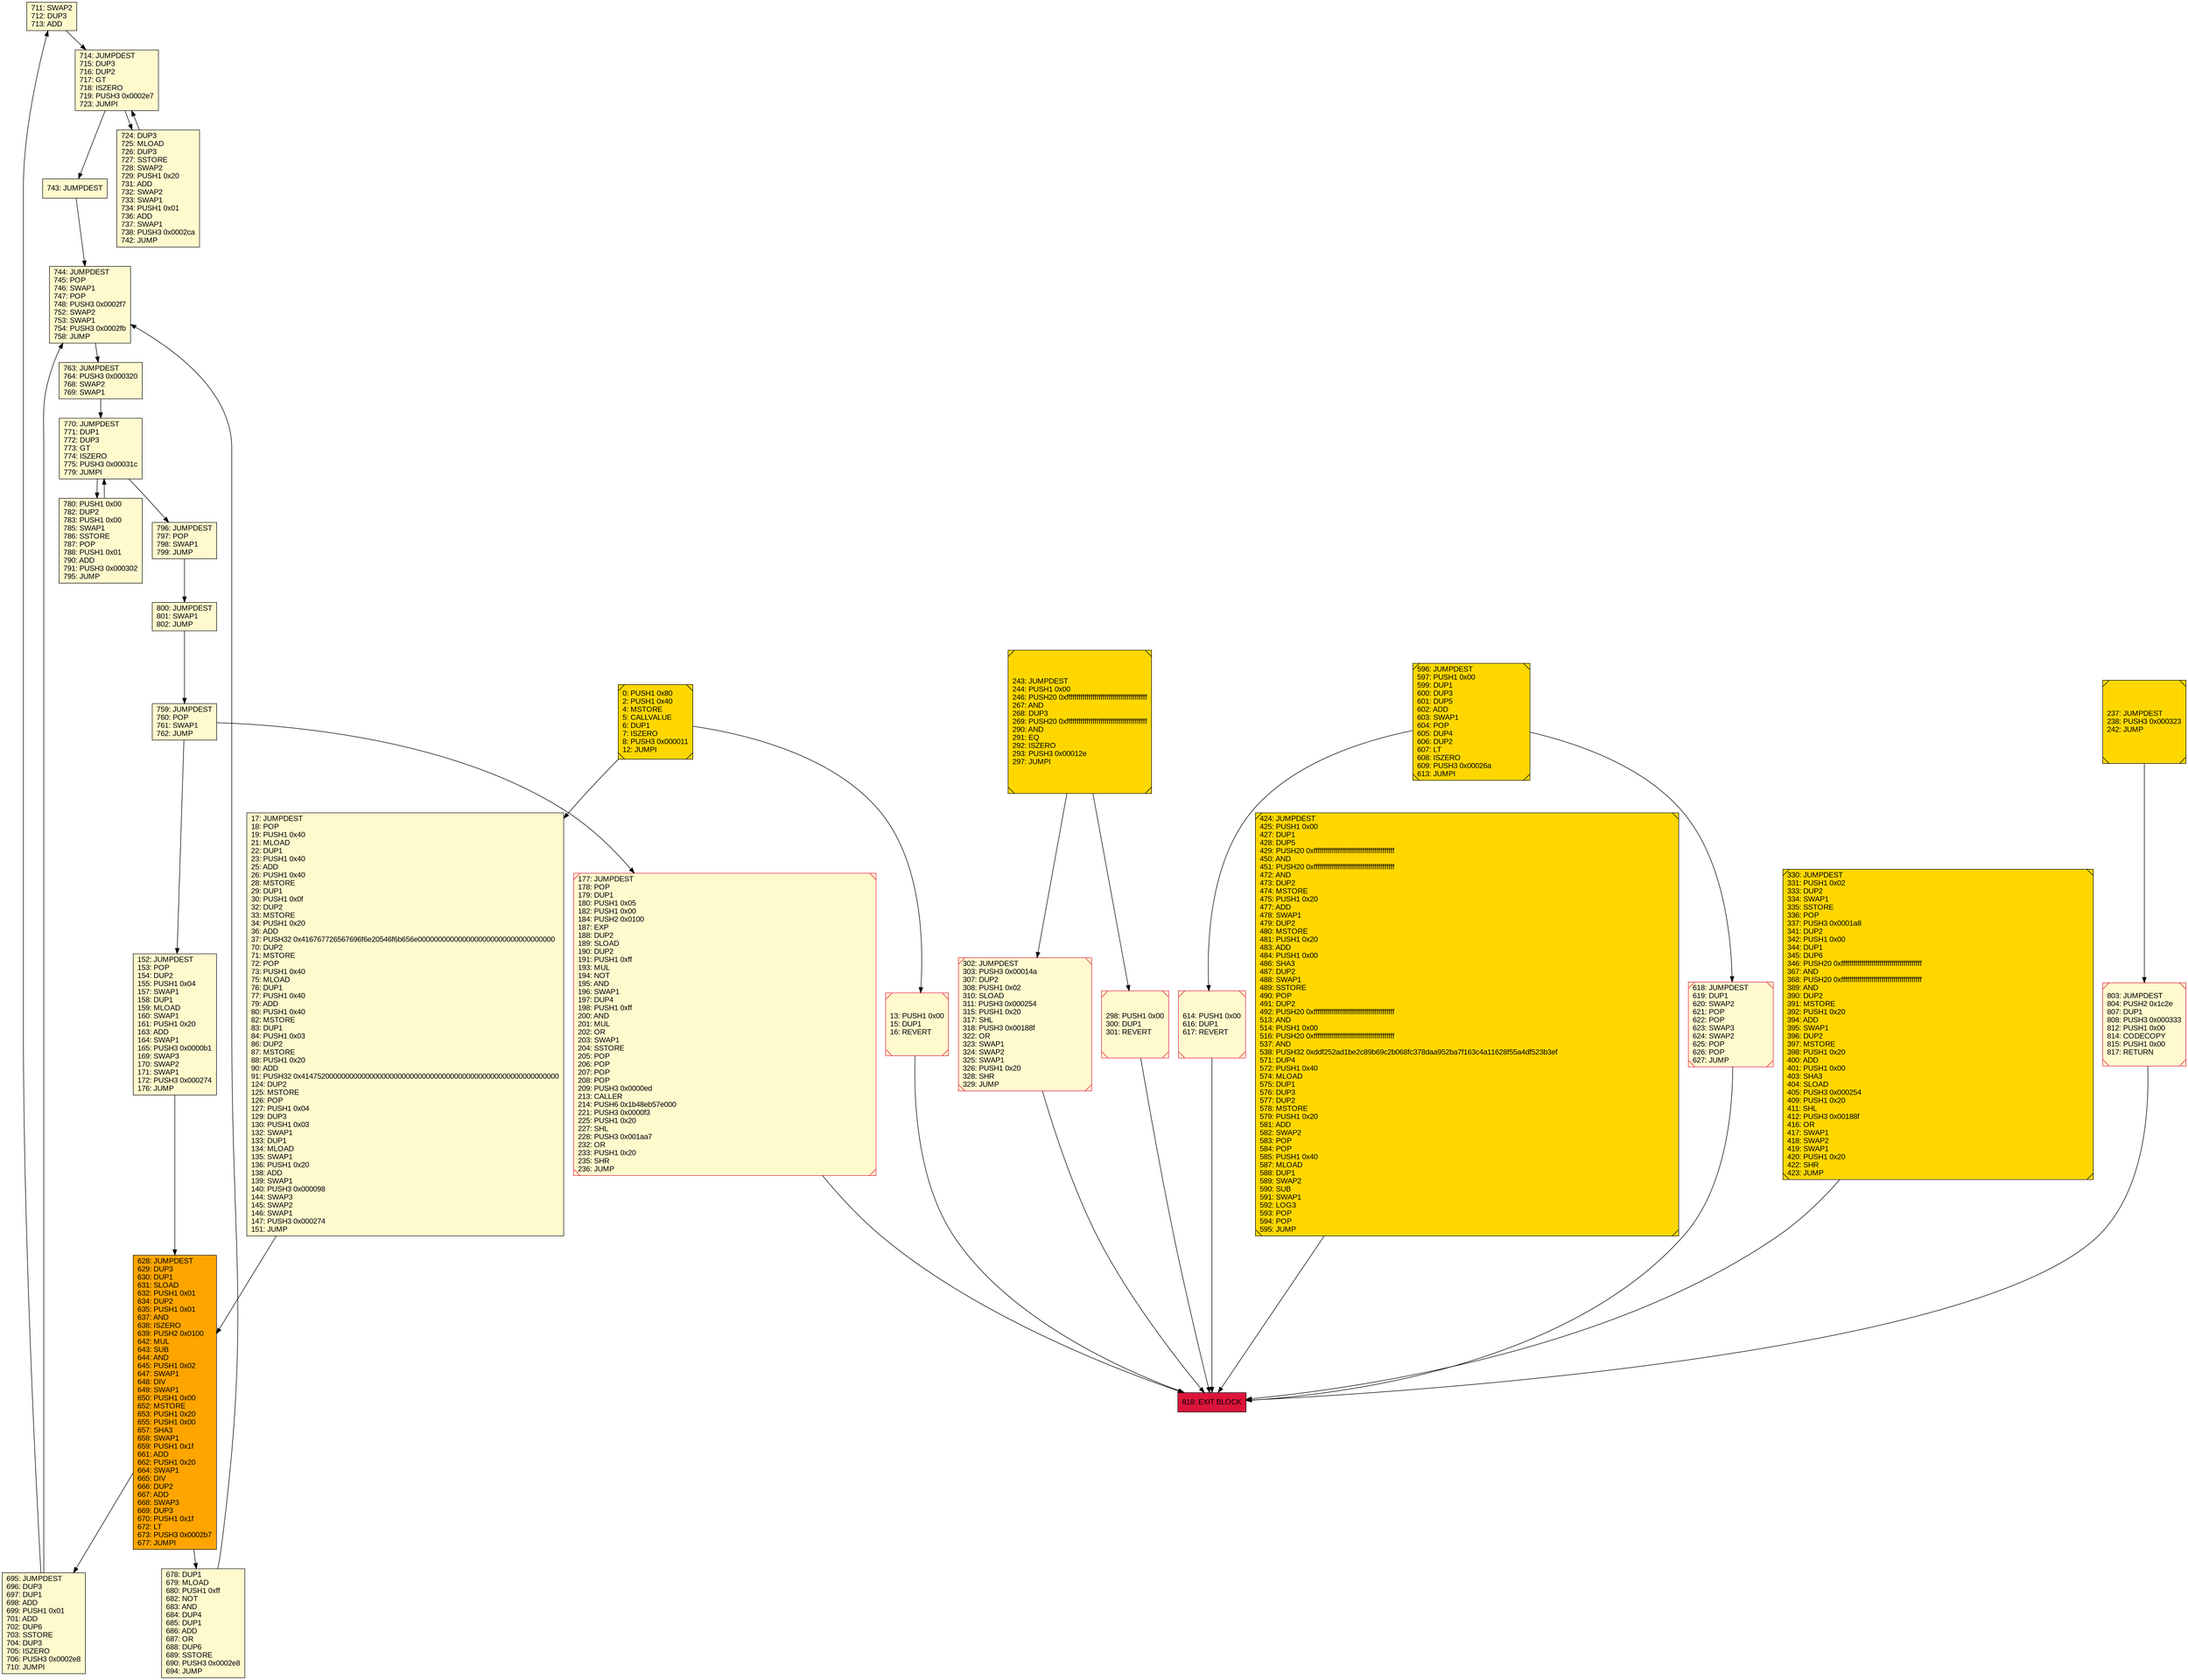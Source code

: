digraph G {
bgcolor=transparent rankdir=UD;
node [shape=box style=filled color=black fillcolor=white fontname=arial fontcolor=black];
711 [label="711: SWAP2\l712: DUP3\l713: ADD\l" fillcolor=lemonchiffon ];
770 [label="770: JUMPDEST\l771: DUP1\l772: DUP3\l773: GT\l774: ISZERO\l775: PUSH3 0x00031c\l779: JUMPI\l" fillcolor=lemonchiffon ];
614 [label="614: PUSH1 0x00\l616: DUP1\l617: REVERT\l" fillcolor=lemonchiffon shape=Msquare color=crimson ];
618 [label="618: JUMPDEST\l619: DUP1\l620: SWAP2\l621: POP\l622: POP\l623: SWAP3\l624: SWAP2\l625: POP\l626: POP\l627: JUMP\l" fillcolor=lemonchiffon shape=Msquare color=crimson ];
298 [label="298: PUSH1 0x00\l300: DUP1\l301: REVERT\l" fillcolor=lemonchiffon shape=Msquare color=crimson ];
796 [label="796: JUMPDEST\l797: POP\l798: SWAP1\l799: JUMP\l" fillcolor=lemonchiffon ];
302 [label="302: JUMPDEST\l303: PUSH3 0x00014a\l307: DUP2\l308: PUSH1 0x02\l310: SLOAD\l311: PUSH3 0x000254\l315: PUSH1 0x20\l317: SHL\l318: PUSH3 0x00188f\l322: OR\l323: SWAP1\l324: SWAP2\l325: SWAP1\l326: PUSH1 0x20\l328: SHR\l329: JUMP\l" fillcolor=lemonchiffon shape=Msquare color=crimson ];
0 [label="0: PUSH1 0x80\l2: PUSH1 0x40\l4: MSTORE\l5: CALLVALUE\l6: DUP1\l7: ISZERO\l8: PUSH3 0x000011\l12: JUMPI\l" fillcolor=lemonchiffon shape=Msquare fillcolor=gold ];
152 [label="152: JUMPDEST\l153: POP\l154: DUP2\l155: PUSH1 0x04\l157: SWAP1\l158: DUP1\l159: MLOAD\l160: SWAP1\l161: PUSH1 0x20\l163: ADD\l164: SWAP1\l165: PUSH3 0x0000b1\l169: SWAP3\l170: SWAP2\l171: SWAP1\l172: PUSH3 0x000274\l176: JUMP\l" fillcolor=lemonchiffon ];
424 [label="424: JUMPDEST\l425: PUSH1 0x00\l427: DUP1\l428: DUP5\l429: PUSH20 0xffffffffffffffffffffffffffffffffffffffff\l450: AND\l451: PUSH20 0xffffffffffffffffffffffffffffffffffffffff\l472: AND\l473: DUP2\l474: MSTORE\l475: PUSH1 0x20\l477: ADD\l478: SWAP1\l479: DUP2\l480: MSTORE\l481: PUSH1 0x20\l483: ADD\l484: PUSH1 0x00\l486: SHA3\l487: DUP2\l488: SWAP1\l489: SSTORE\l490: POP\l491: DUP2\l492: PUSH20 0xffffffffffffffffffffffffffffffffffffffff\l513: AND\l514: PUSH1 0x00\l516: PUSH20 0xffffffffffffffffffffffffffffffffffffffff\l537: AND\l538: PUSH32 0xddf252ad1be2c89b69c2b068fc378daa952ba7f163c4a11628f55a4df523b3ef\l571: DUP4\l572: PUSH1 0x40\l574: MLOAD\l575: DUP1\l576: DUP3\l577: DUP2\l578: MSTORE\l579: PUSH1 0x20\l581: ADD\l582: SWAP2\l583: POP\l584: POP\l585: PUSH1 0x40\l587: MLOAD\l588: DUP1\l589: SWAP2\l590: SUB\l591: SWAP1\l592: LOG3\l593: POP\l594: POP\l595: JUMP\l" fillcolor=lemonchiffon shape=Msquare fillcolor=gold ];
800 [label="800: JUMPDEST\l801: SWAP1\l802: JUMP\l" fillcolor=lemonchiffon ];
803 [label="803: JUMPDEST\l804: PUSH2 0x1c2e\l807: DUP1\l808: PUSH3 0x000333\l812: PUSH1 0x00\l814: CODECOPY\l815: PUSH1 0x00\l817: RETURN\l" fillcolor=lemonchiffon shape=Msquare color=crimson ];
744 [label="744: JUMPDEST\l745: POP\l746: SWAP1\l747: POP\l748: PUSH3 0x0002f7\l752: SWAP2\l753: SWAP1\l754: PUSH3 0x0002fb\l758: JUMP\l" fillcolor=lemonchiffon ];
237 [label="237: JUMPDEST\l238: PUSH3 0x000323\l242: JUMP\l" fillcolor=lemonchiffon shape=Msquare fillcolor=gold ];
330 [label="330: JUMPDEST\l331: PUSH1 0x02\l333: DUP2\l334: SWAP1\l335: SSTORE\l336: POP\l337: PUSH3 0x0001a8\l341: DUP2\l342: PUSH1 0x00\l344: DUP1\l345: DUP6\l346: PUSH20 0xffffffffffffffffffffffffffffffffffffffff\l367: AND\l368: PUSH20 0xffffffffffffffffffffffffffffffffffffffff\l389: AND\l390: DUP2\l391: MSTORE\l392: PUSH1 0x20\l394: ADD\l395: SWAP1\l396: DUP2\l397: MSTORE\l398: PUSH1 0x20\l400: ADD\l401: PUSH1 0x00\l403: SHA3\l404: SLOAD\l405: PUSH3 0x000254\l409: PUSH1 0x20\l411: SHL\l412: PUSH3 0x00188f\l416: OR\l417: SWAP1\l418: SWAP2\l419: SWAP1\l420: PUSH1 0x20\l422: SHR\l423: JUMP\l" fillcolor=lemonchiffon shape=Msquare fillcolor=gold ];
678 [label="678: DUP1\l679: MLOAD\l680: PUSH1 0xff\l682: NOT\l683: AND\l684: DUP4\l685: DUP1\l686: ADD\l687: OR\l688: DUP6\l689: SSTORE\l690: PUSH3 0x0002e8\l694: JUMP\l" fillcolor=lemonchiffon ];
177 [label="177: JUMPDEST\l178: POP\l179: DUP1\l180: PUSH1 0x05\l182: PUSH1 0x00\l184: PUSH2 0x0100\l187: EXP\l188: DUP2\l189: SLOAD\l190: DUP2\l191: PUSH1 0xff\l193: MUL\l194: NOT\l195: AND\l196: SWAP1\l197: DUP4\l198: PUSH1 0xff\l200: AND\l201: MUL\l202: OR\l203: SWAP1\l204: SSTORE\l205: POP\l206: POP\l207: POP\l208: POP\l209: PUSH3 0x0000ed\l213: CALLER\l214: PUSH6 0x1b48eb57e000\l221: PUSH3 0x0000f3\l225: PUSH1 0x20\l227: SHL\l228: PUSH3 0x001aa7\l232: OR\l233: PUSH1 0x20\l235: SHR\l236: JUMP\l" fillcolor=lemonchiffon shape=Msquare color=crimson ];
724 [label="724: DUP3\l725: MLOAD\l726: DUP3\l727: SSTORE\l728: SWAP2\l729: PUSH1 0x20\l731: ADD\l732: SWAP2\l733: SWAP1\l734: PUSH1 0x01\l736: ADD\l737: SWAP1\l738: PUSH3 0x0002ca\l742: JUMP\l" fillcolor=lemonchiffon ];
759 [label="759: JUMPDEST\l760: POP\l761: SWAP1\l762: JUMP\l" fillcolor=lemonchiffon ];
695 [label="695: JUMPDEST\l696: DUP3\l697: DUP1\l698: ADD\l699: PUSH1 0x01\l701: ADD\l702: DUP6\l703: SSTORE\l704: DUP3\l705: ISZERO\l706: PUSH3 0x0002e8\l710: JUMPI\l" fillcolor=lemonchiffon ];
743 [label="743: JUMPDEST\l" fillcolor=lemonchiffon ];
13 [label="13: PUSH1 0x00\l15: DUP1\l16: REVERT\l" fillcolor=lemonchiffon shape=Msquare color=crimson ];
714 [label="714: JUMPDEST\l715: DUP3\l716: DUP2\l717: GT\l718: ISZERO\l719: PUSH3 0x0002e7\l723: JUMPI\l" fillcolor=lemonchiffon ];
628 [label="628: JUMPDEST\l629: DUP3\l630: DUP1\l631: SLOAD\l632: PUSH1 0x01\l634: DUP2\l635: PUSH1 0x01\l637: AND\l638: ISZERO\l639: PUSH2 0x0100\l642: MUL\l643: SUB\l644: AND\l645: PUSH1 0x02\l647: SWAP1\l648: DIV\l649: SWAP1\l650: PUSH1 0x00\l652: MSTORE\l653: PUSH1 0x20\l655: PUSH1 0x00\l657: SHA3\l658: SWAP1\l659: PUSH1 0x1f\l661: ADD\l662: PUSH1 0x20\l664: SWAP1\l665: DIV\l666: DUP2\l667: ADD\l668: SWAP3\l669: DUP3\l670: PUSH1 0x1f\l672: LT\l673: PUSH3 0x0002b7\l677: JUMPI\l" fillcolor=orange ];
818 [label="818: EXIT BLOCK\l" fillcolor=crimson ];
596 [label="596: JUMPDEST\l597: PUSH1 0x00\l599: DUP1\l600: DUP3\l601: DUP5\l602: ADD\l603: SWAP1\l604: POP\l605: DUP4\l606: DUP2\l607: LT\l608: ISZERO\l609: PUSH3 0x00026a\l613: JUMPI\l" fillcolor=lemonchiffon shape=Msquare fillcolor=gold ];
243 [label="243: JUMPDEST\l244: PUSH1 0x00\l246: PUSH20 0xffffffffffffffffffffffffffffffffffffffff\l267: AND\l268: DUP3\l269: PUSH20 0xffffffffffffffffffffffffffffffffffffffff\l290: AND\l291: EQ\l292: ISZERO\l293: PUSH3 0x00012e\l297: JUMPI\l" fillcolor=lemonchiffon shape=Msquare fillcolor=gold ];
780 [label="780: PUSH1 0x00\l782: DUP2\l783: PUSH1 0x00\l785: SWAP1\l786: SSTORE\l787: POP\l788: PUSH1 0x01\l790: ADD\l791: PUSH3 0x000302\l795: JUMP\l" fillcolor=lemonchiffon ];
17 [label="17: JUMPDEST\l18: POP\l19: PUSH1 0x40\l21: MLOAD\l22: DUP1\l23: PUSH1 0x40\l25: ADD\l26: PUSH1 0x40\l28: MSTORE\l29: DUP1\l30: PUSH1 0x0f\l32: DUP2\l33: MSTORE\l34: PUSH1 0x20\l36: ADD\l37: PUSH32 0x416767726567696f6e20546f6b656e0000000000000000000000000000000000\l70: DUP2\l71: MSTORE\l72: POP\l73: PUSH1 0x40\l75: MLOAD\l76: DUP1\l77: PUSH1 0x40\l79: ADD\l80: PUSH1 0x40\l82: MSTORE\l83: DUP1\l84: PUSH1 0x03\l86: DUP2\l87: MSTORE\l88: PUSH1 0x20\l90: ADD\l91: PUSH32 0x4147520000000000000000000000000000000000000000000000000000000000\l124: DUP2\l125: MSTORE\l126: POP\l127: PUSH1 0x04\l129: DUP3\l130: PUSH1 0x03\l132: SWAP1\l133: DUP1\l134: MLOAD\l135: SWAP1\l136: PUSH1 0x20\l138: ADD\l139: SWAP1\l140: PUSH3 0x000098\l144: SWAP3\l145: SWAP2\l146: SWAP1\l147: PUSH3 0x000274\l151: JUMP\l" fillcolor=lemonchiffon ];
763 [label="763: JUMPDEST\l764: PUSH3 0x000320\l768: SWAP2\l769: SWAP1\l" fillcolor=lemonchiffon ];
759 -> 177;
714 -> 743;
17 -> 628;
770 -> 796;
714 -> 724;
724 -> 714;
330 -> 818;
177 -> 818;
628 -> 678;
628 -> 695;
796 -> 800;
13 -> 818;
152 -> 628;
424 -> 818;
744 -> 763;
711 -> 714;
0 -> 17;
803 -> 818;
695 -> 711;
770 -> 780;
780 -> 770;
800 -> 759;
759 -> 152;
695 -> 744;
596 -> 614;
596 -> 618;
614 -> 818;
618 -> 818;
743 -> 744;
243 -> 298;
678 -> 744;
298 -> 818;
237 -> 803;
243 -> 302;
763 -> 770;
0 -> 13;
302 -> 818;
}